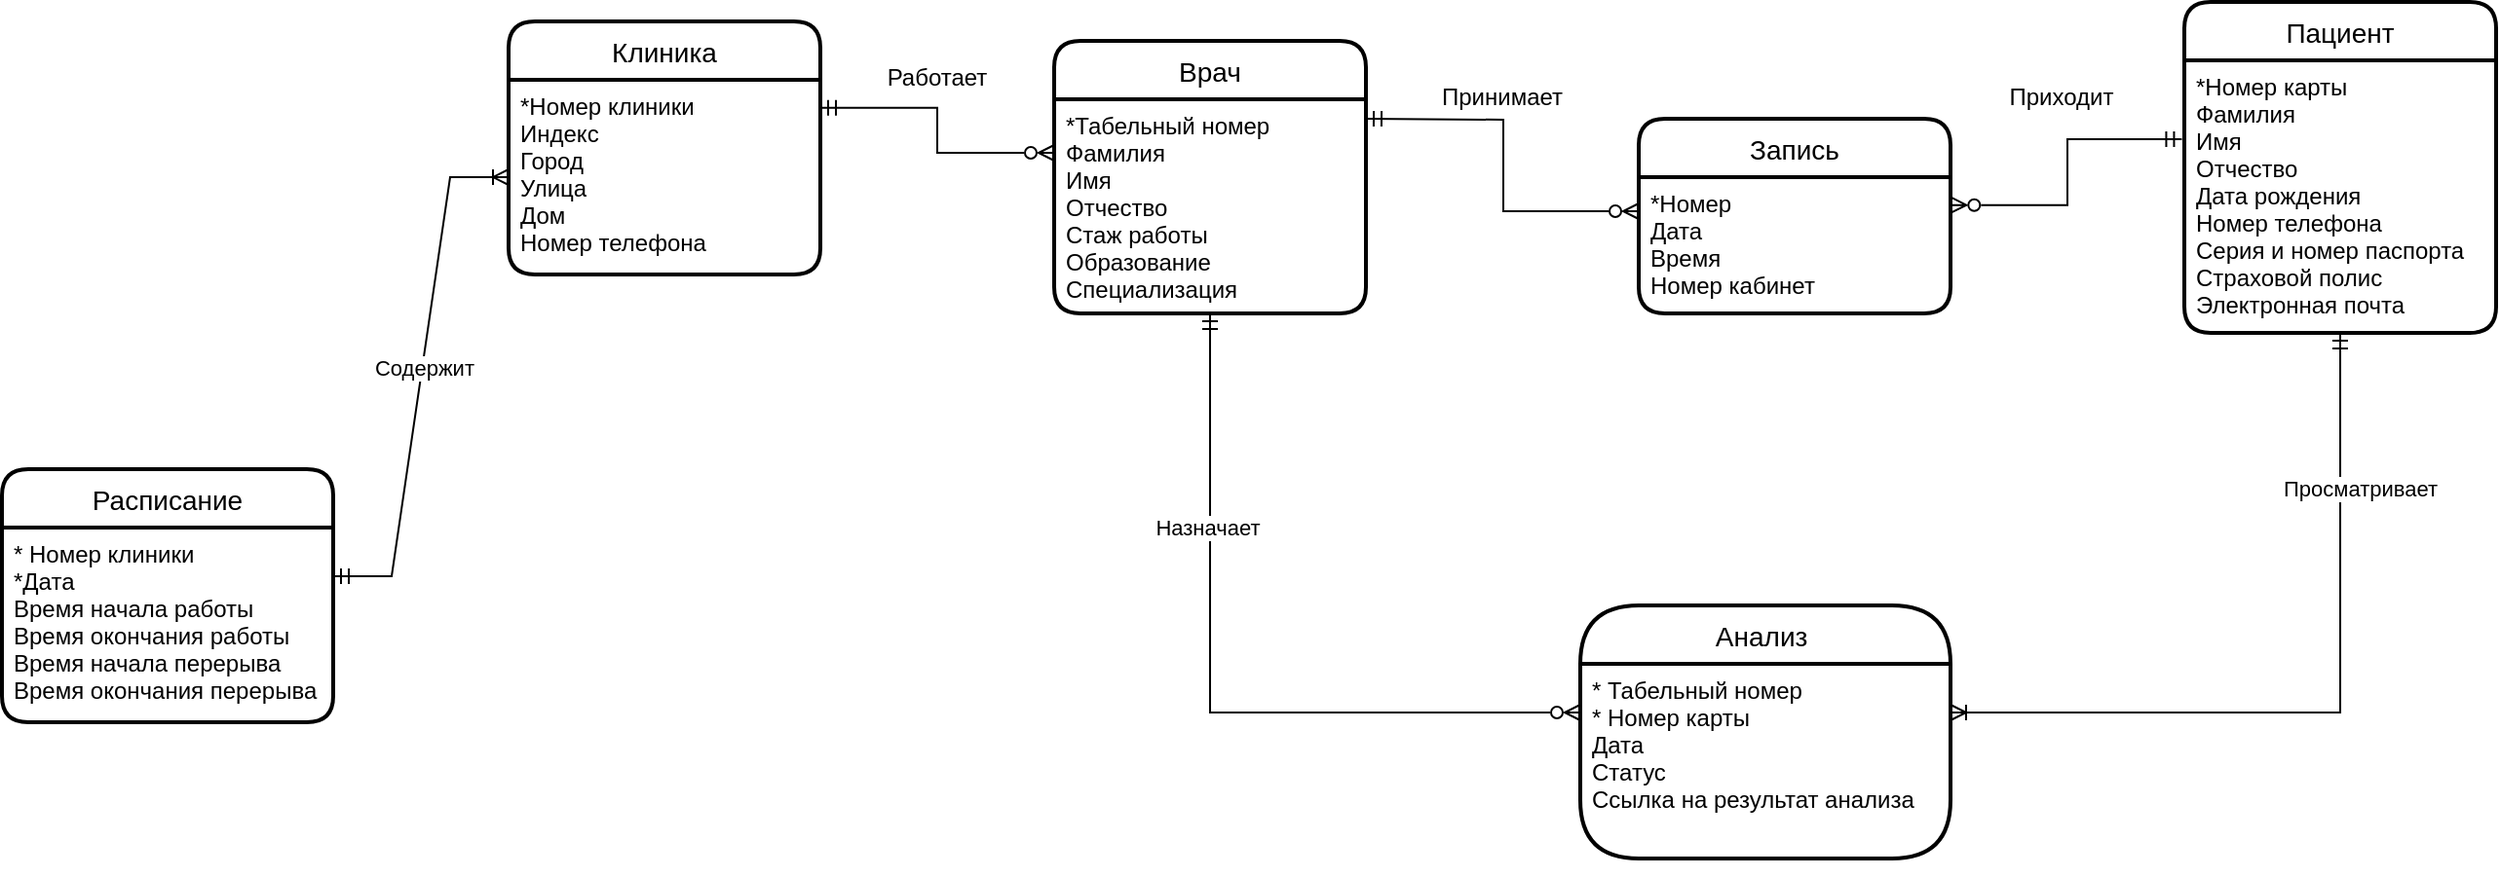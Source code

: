 <mxfile version="21.6.9">
  <diagram id="xrxMtvPM4jD022jB3djA" name="ER модель">
    <mxGraphModel dx="2552" dy="1018" grid="1" gridSize="10" guides="1" tooltips="1" connect="1" arrows="1" fold="1" page="1" pageScale="1" pageWidth="827" pageHeight="1169" math="0" shadow="0">
      <root>
        <mxCell id="0" />
        <mxCell id="1" parent="0" />
        <mxCell id="wTYllsPX02PrFaDi3DuH-4" value="" style="edgeStyle=entityRelationEdgeStyle;fontSize=12;html=1;endArrow=ERoneToMany;startArrow=ERmandOne;rounded=0;exitX=1;exitY=0.25;exitDx=0;exitDy=0;entryX=0;entryY=0.5;entryDx=0;entryDy=0;endFill=0;" parent="1" source="wTYllsPX02PrFaDi3DuH-3" target="iiYwfUWWMAuivROCwT6N-3" edge="1">
          <mxGeometry width="100" height="100" relative="1" as="geometry">
            <mxPoint x="100" y="490" as="sourcePoint" />
            <mxPoint x="40" y="160" as="targetPoint" />
            <Array as="points">
              <mxPoint x="140" y="359.98" />
              <mxPoint x="160" y="330" />
              <mxPoint x="170" y="310" />
              <mxPoint y="459.98" />
              <mxPoint x="10" y="459.98" />
              <mxPoint x="10" y="289.98" />
              <mxPoint x="10" y="379.98" />
              <mxPoint x="30" y="439.98" />
            </Array>
          </mxGeometry>
        </mxCell>
        <mxCell id="wTYllsPX02PrFaDi3DuH-5" value="Содержит&amp;nbsp;" style="edgeLabel;html=1;align=center;verticalAlign=middle;resizable=0;points=[];" parent="wTYllsPX02PrFaDi3DuH-4" vertex="1" connectable="0">
          <mxGeometry x="0.035" y="-1" relative="1" as="geometry">
            <mxPoint x="1" as="offset" />
          </mxGeometry>
        </mxCell>
        <mxCell id="iiYwfUWWMAuivROCwT6N-1" style="edgeStyle=orthogonalEdgeStyle;rounded=0;orthogonalLoop=1;jettySize=auto;html=1;entryX=0;entryY=0.25;entryDx=0;entryDy=0;fontSize=11;startArrow=ERmandOne;startFill=0;endArrow=ERzeroToMany;endFill=0;exitX=1;exitY=0.144;exitDx=0;exitDy=0;exitPerimeter=0;" parent="1" source="iiYwfUWWMAuivROCwT6N-3" target="iiYwfUWWMAuivROCwT6N-5" edge="1">
          <mxGeometry relative="1" as="geometry" />
        </mxCell>
        <mxCell id="iiYwfUWWMAuivROCwT6N-2" value="Клиника" style="swimlane;childLayout=stackLayout;horizontal=1;startSize=30;horizontalStack=0;rounded=1;fontSize=14;fontStyle=0;strokeWidth=2;resizeParent=0;resizeLast=1;shadow=0;dashed=0;align=center;" parent="1" vertex="1">
          <mxGeometry x="60" y="40" width="160" height="130" as="geometry" />
        </mxCell>
        <mxCell id="iiYwfUWWMAuivROCwT6N-3" value="*Номер клиники&#xa;Индекс&#xa;Город&#xa;Улица&#xa;Дом&#xa;Номер телефона" style="align=left;strokeColor=none;fillColor=none;spacingLeft=4;fontSize=12;verticalAlign=top;resizable=0;rotatable=0;part=1;" parent="iiYwfUWWMAuivROCwT6N-2" vertex="1">
          <mxGeometry y="30" width="160" height="100" as="geometry" />
        </mxCell>
        <mxCell id="iiYwfUWWMAuivROCwT6N-4" value="Врач" style="swimlane;childLayout=stackLayout;horizontal=1;startSize=30;horizontalStack=0;rounded=1;fontSize=14;fontStyle=0;strokeWidth=2;resizeParent=0;resizeLast=1;shadow=0;dashed=0;align=center;" parent="1" vertex="1">
          <mxGeometry x="340" y="50" width="160" height="140" as="geometry" />
        </mxCell>
        <mxCell id="iiYwfUWWMAuivROCwT6N-5" value="*Табельный номер&#xa;Фамилия&#xa;Имя&#xa;Отчество &#xa;Стаж работы&#xa;Образование&#xa;Специализация" style="align=left;strokeColor=none;fillColor=none;spacingLeft=4;fontSize=12;verticalAlign=top;resizable=0;rotatable=0;part=1;" parent="iiYwfUWWMAuivROCwT6N-4" vertex="1">
          <mxGeometry y="30" width="160" height="110" as="geometry" />
        </mxCell>
        <mxCell id="iiYwfUWWMAuivROCwT6N-6" value="Пациент" style="swimlane;childLayout=stackLayout;horizontal=1;startSize=30;horizontalStack=0;rounded=1;fontSize=14;fontStyle=0;strokeWidth=2;resizeParent=0;resizeLast=1;shadow=0;dashed=0;align=center;" parent="1" vertex="1">
          <mxGeometry x="920" y="30" width="160" height="170" as="geometry" />
        </mxCell>
        <mxCell id="iiYwfUWWMAuivROCwT6N-7" value="*Номер карты&#xa;Фамилия&#xa;Имя &#xa;Отчество&#xa;Дата рождения&#xa;Номер телефона&#xa;Серия и номер паспорта&#xa;Страховой полис&#xa;Электронная почта" style="align=left;strokeColor=none;fillColor=none;spacingLeft=4;fontSize=12;verticalAlign=top;resizable=0;rotatable=0;part=1;" parent="iiYwfUWWMAuivROCwT6N-6" vertex="1">
          <mxGeometry y="30" width="160" height="140" as="geometry" />
        </mxCell>
        <mxCell id="iiYwfUWWMAuivROCwT6N-8" value="Запись" style="swimlane;childLayout=stackLayout;horizontal=1;startSize=30;horizontalStack=0;rounded=1;fontSize=14;fontStyle=0;strokeWidth=2;resizeParent=0;resizeLast=1;shadow=0;dashed=0;align=center;" parent="1" vertex="1">
          <mxGeometry x="640" y="90" width="160" height="100" as="geometry">
            <mxRectangle x="640" y="90" width="90" height="30" as="alternateBounds" />
          </mxGeometry>
        </mxCell>
        <mxCell id="iiYwfUWWMAuivROCwT6N-9" value="*Номер&#xa;Дата&#xa;Время&#xa;Номер кабинет" style="align=left;strokeColor=none;fillColor=none;spacingLeft=4;fontSize=12;verticalAlign=top;resizable=0;rotatable=0;part=1;" parent="iiYwfUWWMAuivROCwT6N-8" vertex="1">
          <mxGeometry y="30" width="160" height="70" as="geometry" />
        </mxCell>
        <mxCell id="iiYwfUWWMAuivROCwT6N-10" style="edgeStyle=orthogonalEdgeStyle;rounded=0;orthogonalLoop=1;jettySize=auto;html=1;entryX=1.001;entryY=0.205;entryDx=0;entryDy=0;fontSize=11;startArrow=ERmandOne;startFill=0;endArrow=ERzeroToMany;endFill=0;exitX=-0.008;exitY=0.289;exitDx=0;exitDy=0;entryPerimeter=0;exitPerimeter=0;" parent="1" source="iiYwfUWWMAuivROCwT6N-7" target="iiYwfUWWMAuivROCwT6N-9" edge="1">
          <mxGeometry relative="1" as="geometry" />
        </mxCell>
        <mxCell id="iiYwfUWWMAuivROCwT6N-11" style="edgeStyle=orthogonalEdgeStyle;rounded=0;orthogonalLoop=1;jettySize=auto;html=1;entryX=0;entryY=0.25;entryDx=0;entryDy=0;fontSize=11;startArrow=ERmandOne;startFill=0;endArrow=ERzeroToMany;endFill=0;" parent="1" target="iiYwfUWWMAuivROCwT6N-9" edge="1">
          <mxGeometry relative="1" as="geometry">
            <mxPoint x="500" y="90" as="sourcePoint" />
          </mxGeometry>
        </mxCell>
        <mxCell id="iiYwfUWWMAuivROCwT6N-12" value="&lt;font style=&quot;font-size: 12px;&quot;&gt;Работает&lt;/font&gt;" style="text;html=1;strokeColor=none;fillColor=none;align=center;verticalAlign=middle;whiteSpace=wrap;rounded=0;fontSize=20;" parent="1" vertex="1">
          <mxGeometry x="250" y="50" width="60" height="30" as="geometry" />
        </mxCell>
        <mxCell id="iiYwfUWWMAuivROCwT6N-13" value="&lt;font style=&quot;font-size: 12px;&quot;&gt;Принимает&lt;/font&gt;" style="text;html=1;strokeColor=none;fillColor=none;align=center;verticalAlign=middle;whiteSpace=wrap;rounded=0;fontSize=20;" parent="1" vertex="1">
          <mxGeometry x="540" y="60" width="60" height="30" as="geometry" />
        </mxCell>
        <mxCell id="iiYwfUWWMAuivROCwT6N-14" value="&lt;font style=&quot;font-size: 12px;&quot;&gt;Приходит&lt;/font&gt;" style="text;html=1;strokeColor=none;fillColor=none;align=center;verticalAlign=middle;whiteSpace=wrap;rounded=0;fontSize=20;" parent="1" vertex="1">
          <mxGeometry x="827" y="60" width="60" height="30" as="geometry" />
        </mxCell>
        <mxCell id="wTYllsPX02PrFaDi3DuH-2" value="Расписание" style="swimlane;childLayout=stackLayout;horizontal=1;startSize=30;horizontalStack=0;rounded=1;fontSize=14;fontStyle=0;strokeWidth=2;resizeParent=0;resizeLast=1;shadow=0;dashed=0;align=center;" parent="1" vertex="1">
          <mxGeometry x="-200" y="270" width="170" height="130" as="geometry">
            <mxRectangle x="640" y="90" width="90" height="30" as="alternateBounds" />
          </mxGeometry>
        </mxCell>
        <mxCell id="wTYllsPX02PrFaDi3DuH-3" value="* Номер клиники&#xa;*Дата &#xa;Время начала работы&#xa;Время окончания работы &#xa;Время начала перерыва&#xa;Время окончания перерыва&#xa;" style="align=left;strokeColor=none;fillColor=none;spacingLeft=4;fontSize=12;verticalAlign=top;resizable=0;rotatable=0;part=1;" parent="wTYllsPX02PrFaDi3DuH-2" vertex="1">
          <mxGeometry y="30" width="170" height="100" as="geometry" />
        </mxCell>
        <mxCell id="wTYllsPX02PrFaDi3DuH-6" value="Анализ " style="swimlane;childLayout=stackLayout;horizontal=1;startSize=30;horizontalStack=0;rounded=1;fontSize=14;fontStyle=0;strokeWidth=2;resizeParent=0;resizeLast=1;shadow=0;dashed=0;align=center;arcSize=50;" parent="1" vertex="1">
          <mxGeometry x="610" y="340" width="190" height="130" as="geometry">
            <mxRectangle x="640" y="90" width="90" height="30" as="alternateBounds" />
          </mxGeometry>
        </mxCell>
        <mxCell id="wTYllsPX02PrFaDi3DuH-7" value="* Табельный номер &#xa;* Номер карты &#xa;Дата &#xa;Статус&#xa;Ссылка на результат анализа " style="align=left;strokeColor=none;fillColor=none;spacingLeft=4;fontSize=12;verticalAlign=top;resizable=0;rotatable=0;part=1;" parent="wTYllsPX02PrFaDi3DuH-6" vertex="1">
          <mxGeometry y="30" width="190" height="100" as="geometry" />
        </mxCell>
        <mxCell id="wTYllsPX02PrFaDi3DuH-9" style="edgeStyle=orthogonalEdgeStyle;rounded=0;orthogonalLoop=1;jettySize=auto;html=1;exitX=0.5;exitY=1;exitDx=0;exitDy=0;" parent="wTYllsPX02PrFaDi3DuH-6" source="wTYllsPX02PrFaDi3DuH-7" target="wTYllsPX02PrFaDi3DuH-7" edge="1">
          <mxGeometry relative="1" as="geometry" />
        </mxCell>
        <mxCell id="wTYllsPX02PrFaDi3DuH-10" value="" style="edgeStyle=orthogonalEdgeStyle;fontSize=12;html=1;endArrow=ERoneToMany;startArrow=ERmandOne;rounded=0;entryX=1;entryY=0.25;entryDx=0;entryDy=0;exitX=0.5;exitY=1;exitDx=0;exitDy=0;" parent="1" source="iiYwfUWWMAuivROCwT6N-7" target="wTYllsPX02PrFaDi3DuH-7" edge="1">
          <mxGeometry width="100" height="100" relative="1" as="geometry">
            <mxPoint x="1000" y="210" as="sourcePoint" />
            <mxPoint x="940" y="330" as="targetPoint" />
            <Array as="points">
              <mxPoint x="1000" y="395" />
            </Array>
          </mxGeometry>
        </mxCell>
        <mxCell id="wTYllsPX02PrFaDi3DuH-11" value="Просматривает" style="edgeLabel;html=1;align=center;verticalAlign=middle;resizable=0;points=[];" parent="wTYllsPX02PrFaDi3DuH-10" vertex="1" connectable="0">
          <mxGeometry x="0.815" y="1" relative="1" as="geometry">
            <mxPoint x="173" y="-116" as="offset" />
          </mxGeometry>
        </mxCell>
        <mxCell id="dVJHiittedhY0kcJURMp-3" value="" style="fontSize=12;html=1;endArrow=ERzeroToMany;startArrow=ERmandOne;rounded=0;exitX=0.5;exitY=1;exitDx=0;exitDy=0;entryX=0;entryY=0.25;entryDx=0;entryDy=0;edgeStyle=orthogonalEdgeStyle;endFill=0;" parent="1" source="iiYwfUWWMAuivROCwT6N-5" target="wTYllsPX02PrFaDi3DuH-7" edge="1">
          <mxGeometry width="100" height="100" relative="1" as="geometry">
            <mxPoint x="410" y="200" as="sourcePoint" />
            <mxPoint x="560" y="410" as="targetPoint" />
          </mxGeometry>
        </mxCell>
        <mxCell id="_b9oXsGFcITxS6MsPNLS-1" value="Назначает&amp;nbsp;" style="edgeLabel;html=1;align=center;verticalAlign=middle;resizable=0;points=[];" parent="dVJHiittedhY0kcJURMp-3" connectable="0" vertex="1">
          <mxGeometry x="-0.509" y="-1" relative="1" as="geometry">
            <mxPoint x="1" y="13" as="offset" />
          </mxGeometry>
        </mxCell>
      </root>
    </mxGraphModel>
  </diagram>
</mxfile>
